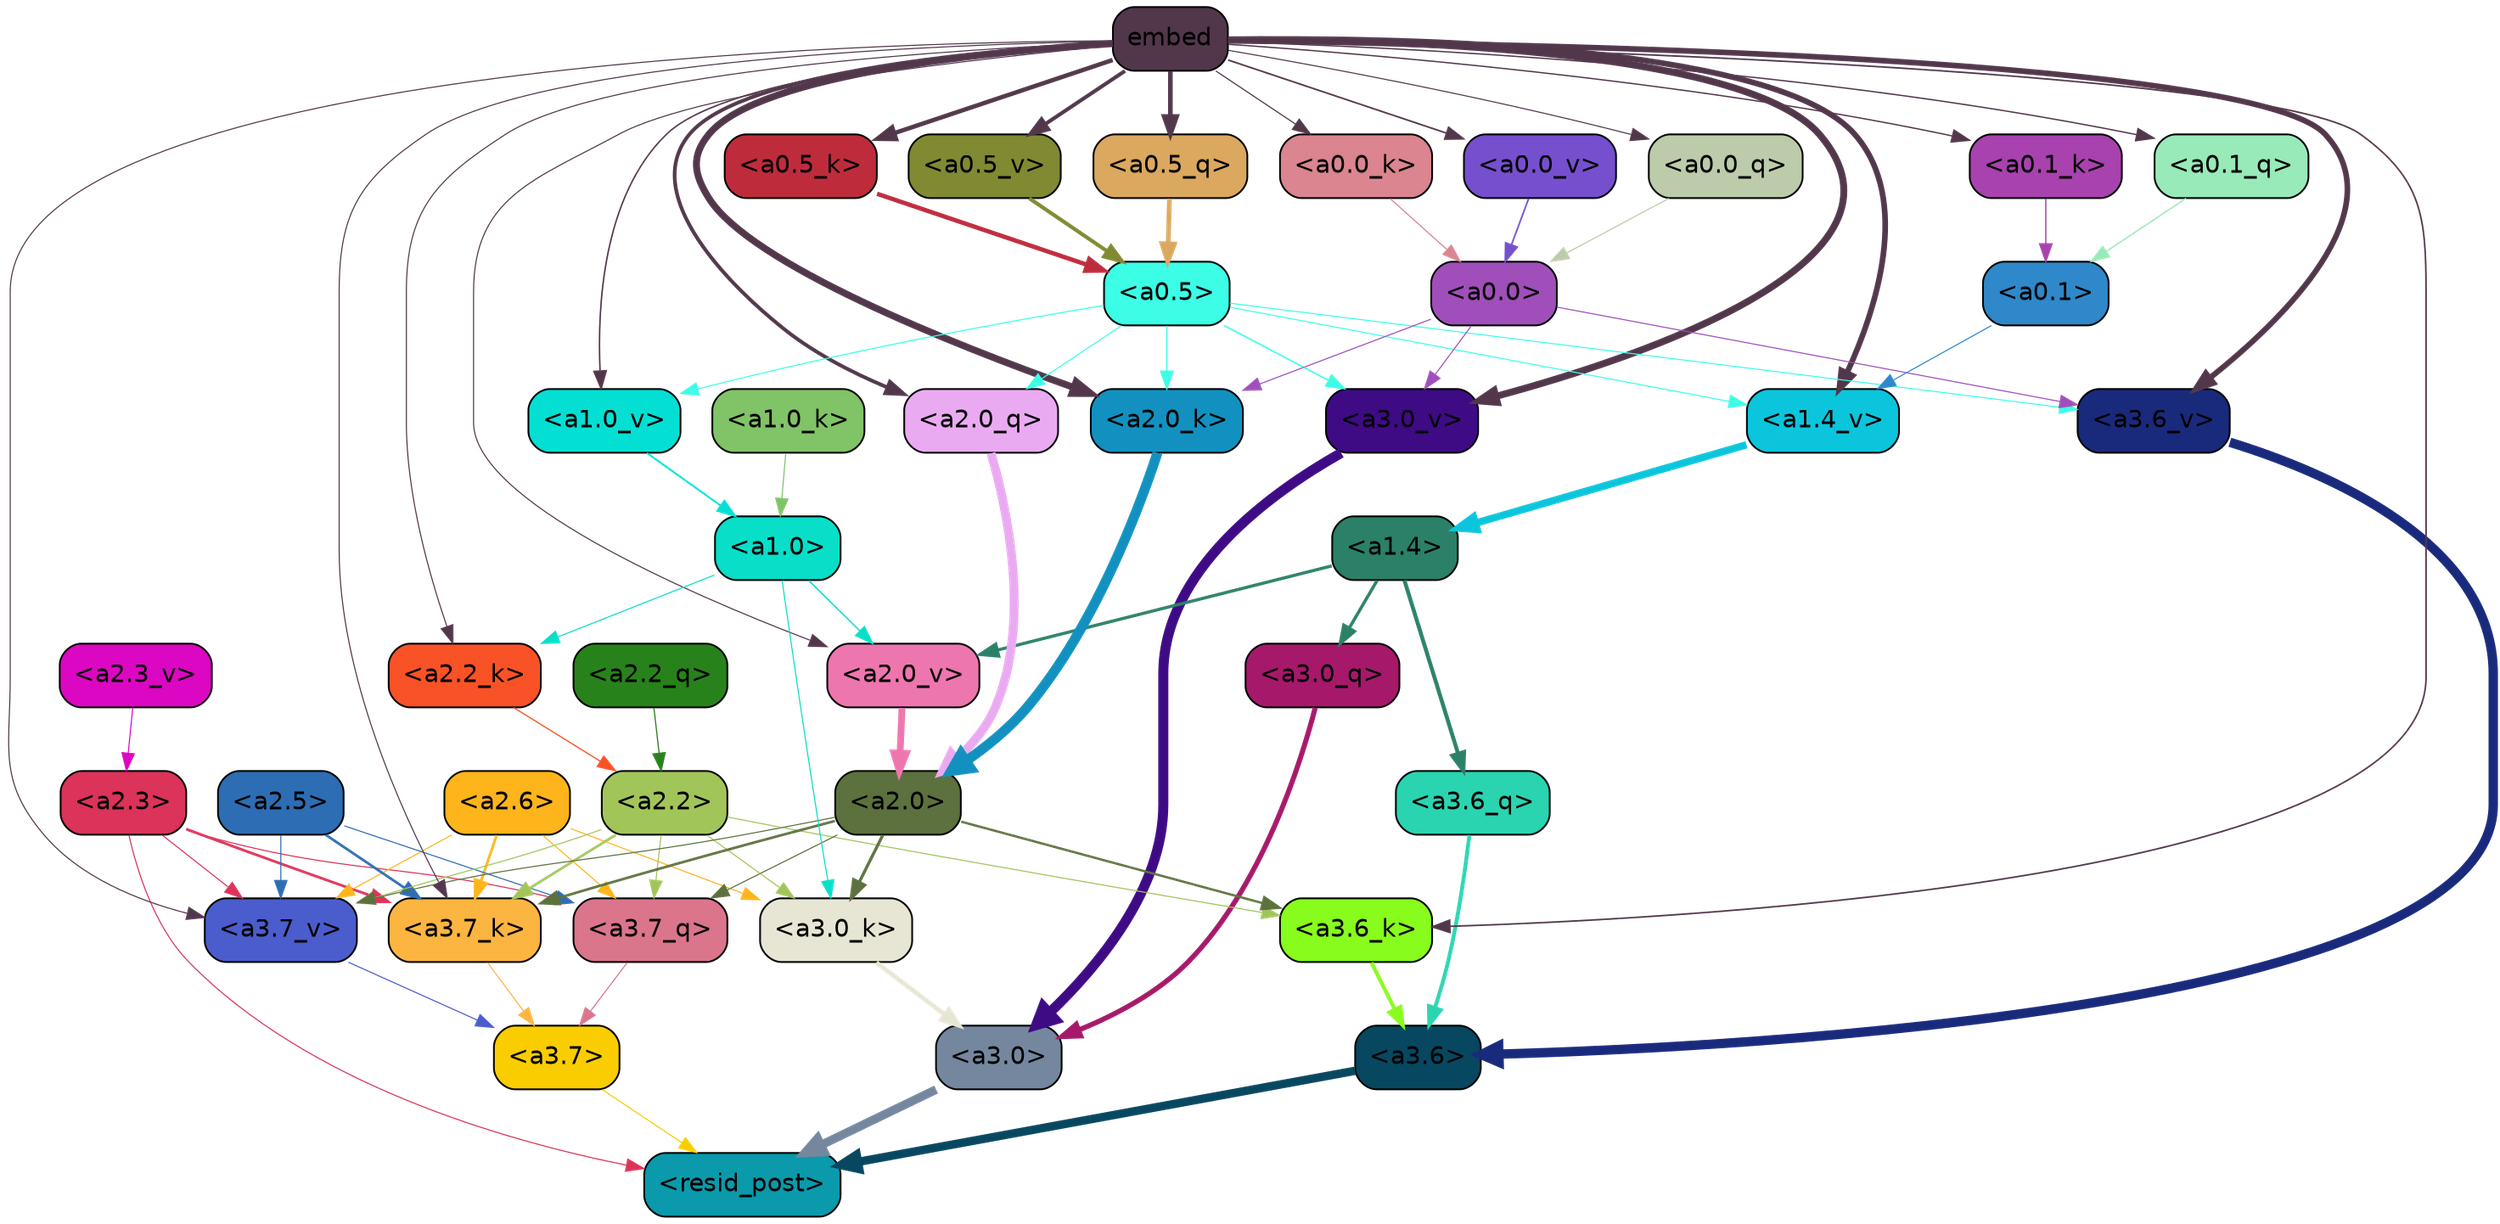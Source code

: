 strict digraph "" {
	graph [bgcolor=transparent,
		layout=dot,
		overlap=false,
		splines=true
	];
	"<a3.7>"	[color=black,
		fillcolor="#facd00",
		fontname=Helvetica,
		shape=box,
		style="filled, rounded"];
	"<resid_post>"	[color=black,
		fillcolor="#0a9aab",
		fontname=Helvetica,
		shape=box,
		style="filled, rounded"];
	"<a3.7>" -> "<resid_post>"	[color="#facd00",
		penwidth=0.6];
	"<a3.6>"	[color=black,
		fillcolor="#074760",
		fontname=Helvetica,
		shape=box,
		style="filled, rounded"];
	"<a3.6>" -> "<resid_post>"	[color="#074760",
		penwidth=4.746312499046326];
	"<a3.0>"	[color=black,
		fillcolor="#75879f",
		fontname=Helvetica,
		shape=box,
		style="filled, rounded"];
	"<a3.0>" -> "<resid_post>"	[color="#75879f",
		penwidth=4.896343111991882];
	"<a2.3>"	[color=black,
		fillcolor="#db3359",
		fontname=Helvetica,
		shape=box,
		style="filled, rounded"];
	"<a2.3>" -> "<resid_post>"	[color="#db3359",
		penwidth=0.6];
	"<a3.7_q>"	[color=black,
		fillcolor="#da758c",
		fontname=Helvetica,
		shape=box,
		style="filled, rounded"];
	"<a2.3>" -> "<a3.7_q>"	[color="#db3359",
		penwidth=0.6];
	"<a3.7_k>"	[color=black,
		fillcolor="#fcb541",
		fontname=Helvetica,
		shape=box,
		style="filled, rounded"];
	"<a2.3>" -> "<a3.7_k>"	[color="#db3359",
		penwidth=1.467104621231556];
	"<a3.7_v>"	[color=black,
		fillcolor="#4b5dcc",
		fontname=Helvetica,
		shape=box,
		style="filled, rounded"];
	"<a2.3>" -> "<a3.7_v>"	[color="#db3359",
		penwidth=0.6];
	"<a3.7_q>" -> "<a3.7>"	[color="#da758c",
		penwidth=0.6];
	"<a3.6_q>"	[color=black,
		fillcolor="#2ad4b0",
		fontname=Helvetica,
		shape=box,
		style="filled, rounded"];
	"<a3.6_q>" -> "<a3.6>"	[color="#2ad4b0",
		penwidth=2.160832464694977];
	"<a3.0_q>"	[color=black,
		fillcolor="#a6196a",
		fontname=Helvetica,
		shape=box,
		style="filled, rounded"];
	"<a3.0_q>" -> "<a3.0>"	[color="#a6196a",
		penwidth=2.870753765106201];
	"<a3.7_k>" -> "<a3.7>"	[color="#fcb541",
		penwidth=0.6];
	"<a3.6_k>"	[color=black,
		fillcolor="#87fc1d",
		fontname=Helvetica,
		shape=box,
		style="filled, rounded"];
	"<a3.6_k>" -> "<a3.6>"	[color="#87fc1d",
		penwidth=2.13908451795578];
	"<a3.0_k>"	[color=black,
		fillcolor="#e7e6d4",
		fontname=Helvetica,
		shape=box,
		style="filled, rounded"];
	"<a3.0_k>" -> "<a3.0>"	[color="#e7e6d4",
		penwidth=2.520303964614868];
	"<a3.7_v>" -> "<a3.7>"	[color="#4b5dcc",
		penwidth=0.6];
	"<a3.6_v>"	[color=black,
		fillcolor="#192a7c",
		fontname=Helvetica,
		shape=box,
		style="filled, rounded"];
	"<a3.6_v>" -> "<a3.6>"	[color="#192a7c",
		penwidth=5.297133803367615];
	"<a3.0_v>"	[color=black,
		fillcolor="#3e0b85",
		fontname=Helvetica,
		shape=box,
		style="filled, rounded"];
	"<a3.0_v>" -> "<a3.0>"	[color="#3e0b85",
		penwidth=5.680712580680847];
	"<a2.6>"	[color=black,
		fillcolor="#feb41b",
		fontname=Helvetica,
		shape=box,
		style="filled, rounded"];
	"<a2.6>" -> "<a3.7_q>"	[color="#feb41b",
		penwidth=0.6];
	"<a2.6>" -> "<a3.7_k>"	[color="#feb41b",
		penwidth=1.4453159049153328];
	"<a2.6>" -> "<a3.0_k>"	[color="#feb41b",
		penwidth=0.6];
	"<a2.6>" -> "<a3.7_v>"	[color="#feb41b",
		penwidth=0.6];
	"<a2.5>"	[color=black,
		fillcolor="#2d6db3",
		fontname=Helvetica,
		shape=box,
		style="filled, rounded"];
	"<a2.5>" -> "<a3.7_q>"	[color="#2d6db3",
		penwidth=0.6];
	"<a2.5>" -> "<a3.7_k>"	[color="#2d6db3",
		penwidth=1.4526091292500496];
	"<a2.5>" -> "<a3.7_v>"	[color="#2d6db3",
		penwidth=0.6];
	"<a2.2>"	[color=black,
		fillcolor="#a2c55a",
		fontname=Helvetica,
		shape=box,
		style="filled, rounded"];
	"<a2.2>" -> "<a3.7_q>"	[color="#a2c55a",
		penwidth=0.6];
	"<a2.2>" -> "<a3.7_k>"	[color="#a2c55a",
		penwidth=1.4310357049107552];
	"<a2.2>" -> "<a3.6_k>"	[color="#a2c55a",
		penwidth=0.6];
	"<a2.2>" -> "<a3.0_k>"	[color="#a2c55a",
		penwidth=0.6];
	"<a2.2>" -> "<a3.7_v>"	[color="#a2c55a",
		penwidth=0.6];
	"<a2.0>"	[color=black,
		fillcolor="#5c713d",
		fontname=Helvetica,
		shape=box,
		style="filled, rounded"];
	"<a2.0>" -> "<a3.7_q>"	[color="#5c713d",
		penwidth=0.6];
	"<a2.0>" -> "<a3.7_k>"	[color="#5c713d",
		penwidth=1.4314699843525887];
	"<a2.0>" -> "<a3.6_k>"	[color="#5c713d",
		penwidth=1.2950235605239868];
	"<a2.0>" -> "<a3.0_k>"	[color="#5c713d",
		penwidth=1.712992787361145];
	"<a2.0>" -> "<a3.7_v>"	[color="#5c713d",
		penwidth=0.6];
	"<a1.4>"	[color=black,
		fillcolor="#2b8068",
		fontname=Helvetica,
		shape=box,
		style="filled, rounded"];
	"<a1.4>" -> "<a3.6_q>"	[color="#2b8068",
		penwidth=2.242796540260315];
	"<a1.4>" -> "<a3.0_q>"	[color="#2b8068",
		penwidth=1.7808996737003326];
	"<a2.0_v>"	[color=black,
		fillcolor="#ee76ae",
		fontname=Helvetica,
		shape=box,
		style="filled, rounded"];
	"<a1.4>" -> "<a2.0_v>"	[color="#2b8068",
		penwidth=1.7603429555892944];
	embed	[color=black,
		fillcolor="#52374b",
		fontname=Helvetica,
		shape=box,
		style="filled, rounded"];
	embed -> "<a3.7_k>"	[color="#52374b",
		penwidth=0.6];
	embed -> "<a3.6_k>"	[color="#52374b",
		penwidth=0.891706109046936];
	embed -> "<a3.7_v>"	[color="#52374b",
		penwidth=0.6];
	embed -> "<a3.6_v>"	[color="#52374b",
		penwidth=3.1766927242279053];
	embed -> "<a3.0_v>"	[color="#52374b",
		penwidth=3.9005755856633186];
	"<a2.0_q>"	[color=black,
		fillcolor="#eaaaf2",
		fontname=Helvetica,
		shape=box,
		style="filled, rounded"];
	embed -> "<a2.0_q>"	[color="#52374b",
		penwidth=2.0810389518737793];
	"<a2.2_k>"	[color=black,
		fillcolor="#fa5227",
		fontname=Helvetica,
		shape=box,
		style="filled, rounded"];
	embed -> "<a2.2_k>"	[color="#52374b",
		penwidth=0.6];
	"<a2.0_k>"	[color=black,
		fillcolor="#1291c0",
		fontname=Helvetica,
		shape=box,
		style="filled, rounded"];
	embed -> "<a2.0_k>"	[color="#52374b",
		penwidth=3.8915770053863525];
	embed -> "<a2.0_v>"	[color="#52374b",
		penwidth=0.6];
	"<a1.4_v>"	[color=black,
		fillcolor="#0bc5dc",
		fontname=Helvetica,
		shape=box,
		style="filled, rounded"];
	embed -> "<a1.4_v>"	[color="#52374b",
		penwidth=3.201367974281311];
	"<a1.0_v>"	[color=black,
		fillcolor="#04dfd4",
		fontname=Helvetica,
		shape=box,
		style="filled, rounded"];
	embed -> "<a1.0_v>"	[color="#52374b",
		penwidth=0.8298318386077881];
	"<a0.5_q>"	[color=black,
		fillcolor="#dba85f",
		fontname=Helvetica,
		shape=box,
		style="filled, rounded"];
	embed -> "<a0.5_q>"	[color="#52374b",
		penwidth=2.619193136692047];
	"<a0.1_q>"	[color=black,
		fillcolor="#99eab9",
		fontname=Helvetica,
		shape=box,
		style="filled, rounded"];
	embed -> "<a0.1_q>"	[color="#52374b",
		penwidth=0.7419431805610657];
	"<a0.0_q>"	[color=black,
		fillcolor="#bccba9",
		fontname=Helvetica,
		shape=box,
		style="filled, rounded"];
	embed -> "<a0.0_q>"	[color="#52374b",
		penwidth=0.6];
	"<a0.5_k>"	[color=black,
		fillcolor="#be2c3c",
		fontname=Helvetica,
		shape=box,
		style="filled, rounded"];
	embed -> "<a0.5_k>"	[color="#52374b",
		penwidth=2.463372528553009];
	"<a0.1_k>"	[color=black,
		fillcolor="#a842ae",
		fontname=Helvetica,
		shape=box,
		style="filled, rounded"];
	embed -> "<a0.1_k>"	[color="#52374b",
		penwidth=0.7361953854560852];
	"<a0.0_k>"	[color=black,
		fillcolor="#da858f",
		fontname=Helvetica,
		shape=box,
		style="filled, rounded"];
	embed -> "<a0.0_k>"	[color="#52374b",
		penwidth=0.628424346446991];
	"<a0.5_v>"	[color=black,
		fillcolor="#818932",
		fontname=Helvetica,
		shape=box,
		style="filled, rounded"];
	embed -> "<a0.5_v>"	[color="#52374b",
		penwidth=2.125113606452942];
	"<a0.0_v>"	[color=black,
		fillcolor="#764fce",
		fontname=Helvetica,
		shape=box,
		style="filled, rounded"];
	embed -> "<a0.0_v>"	[color="#52374b",
		penwidth=0.9198476672172546];
	"<a1.0>"	[color=black,
		fillcolor="#08dec8",
		fontname=Helvetica,
		shape=box,
		style="filled, rounded"];
	"<a1.0>" -> "<a3.0_k>"	[color="#08dec8",
		penwidth=0.6];
	"<a1.0>" -> "<a2.2_k>"	[color="#08dec8",
		penwidth=0.6];
	"<a1.0>" -> "<a2.0_v>"	[color="#08dec8",
		penwidth=0.7897878289222717];
	"<a0.5>"	[color=black,
		fillcolor="#3cfee6",
		fontname=Helvetica,
		shape=box,
		style="filled, rounded"];
	"<a0.5>" -> "<a3.6_v>"	[color="#3cfee6",
		penwidth=0.6];
	"<a0.5>" -> "<a3.0_v>"	[color="#3cfee6",
		penwidth=0.8493617177009583];
	"<a0.5>" -> "<a2.0_q>"	[color="#3cfee6",
		penwidth=0.6];
	"<a0.5>" -> "<a2.0_k>"	[color="#3cfee6",
		penwidth=0.7482255101203918];
	"<a0.5>" -> "<a1.4_v>"	[color="#3cfee6",
		penwidth=0.6];
	"<a0.5>" -> "<a1.0_v>"	[color="#3cfee6",
		penwidth=0.6];
	"<a0.0>"	[color=black,
		fillcolor="#a04fba",
		fontname=Helvetica,
		shape=box,
		style="filled, rounded"];
	"<a0.0>" -> "<a3.6_v>"	[color="#a04fba",
		penwidth=0.6];
	"<a0.0>" -> "<a3.0_v>"	[color="#a04fba",
		penwidth=0.6];
	"<a0.0>" -> "<a2.0_k>"	[color="#a04fba",
		penwidth=0.6];
	"<a2.2_q>"	[color=black,
		fillcolor="#28821b",
		fontname=Helvetica,
		shape=box,
		style="filled, rounded"];
	"<a2.2_q>" -> "<a2.2>"	[color="#28821b",
		penwidth=0.6449352353811264];
	"<a2.0_q>" -> "<a2.0>"	[color="#eaaaf2",
		penwidth=5.017253503203392];
	"<a2.2_k>" -> "<a2.2>"	[color="#fa5227",
		penwidth=0.6690489649772644];
	"<a2.0_k>" -> "<a2.0>"	[color="#1291c0",
		penwidth=5.656688302755356];
	"<a2.3_v>"	[color=black,
		fillcolor="#dc07c2",
		fontname=Helvetica,
		shape=box,
		style="filled, rounded"];
	"<a2.3_v>" -> "<a2.3>"	[color="#dc07c2",
		penwidth=0.6];
	"<a2.0_v>" -> "<a2.0>"	[color="#ee76ae",
		penwidth=3.8170836865901947];
	"<a1.0_k>"	[color=black,
		fillcolor="#81c367",
		fontname=Helvetica,
		shape=box,
		style="filled, rounded"];
	"<a1.0_k>" -> "<a1.0>"	[color="#81c367",
		penwidth=0.6];
	"<a1.4_v>" -> "<a1.4>"	[color="#0bc5dc",
		penwidth=4.140247106552124];
	"<a1.0_v>" -> "<a1.0>"	[color="#04dfd4",
		penwidth=1.020309567451477];
	"<a0.1>"	[color=black,
		fillcolor="#2f88c9",
		fontname=Helvetica,
		shape=box,
		style="filled, rounded"];
	"<a0.1>" -> "<a1.4_v>"	[color="#2f88c9",
		penwidth=0.6];
	"<a0.5_q>" -> "<a0.5>"	[color="#dba85f",
		penwidth=2.6191927194595337];
	"<a0.1_q>" -> "<a0.1>"	[color="#99eab9",
		penwidth=0.7419459819793701];
	"<a0.0_q>" -> "<a0.0>"	[color="#bccba9",
		penwidth=0.6];
	"<a0.5_k>" -> "<a0.5>"	[color="#be2c3c",
		penwidth=2.463372588157654];
	"<a0.1_k>" -> "<a0.1>"	[color="#a842ae",
		penwidth=0.7361900806427002];
	"<a0.0_k>" -> "<a0.0>"	[color="#da858f",
		penwidth=0.6284329891204834];
	"<a0.5_v>" -> "<a0.5>"	[color="#818932",
		penwidth=2.1396186351776123];
	"<a0.0_v>" -> "<a0.0>"	[color="#764fce",
		penwidth=0.9198480844497681];
}
